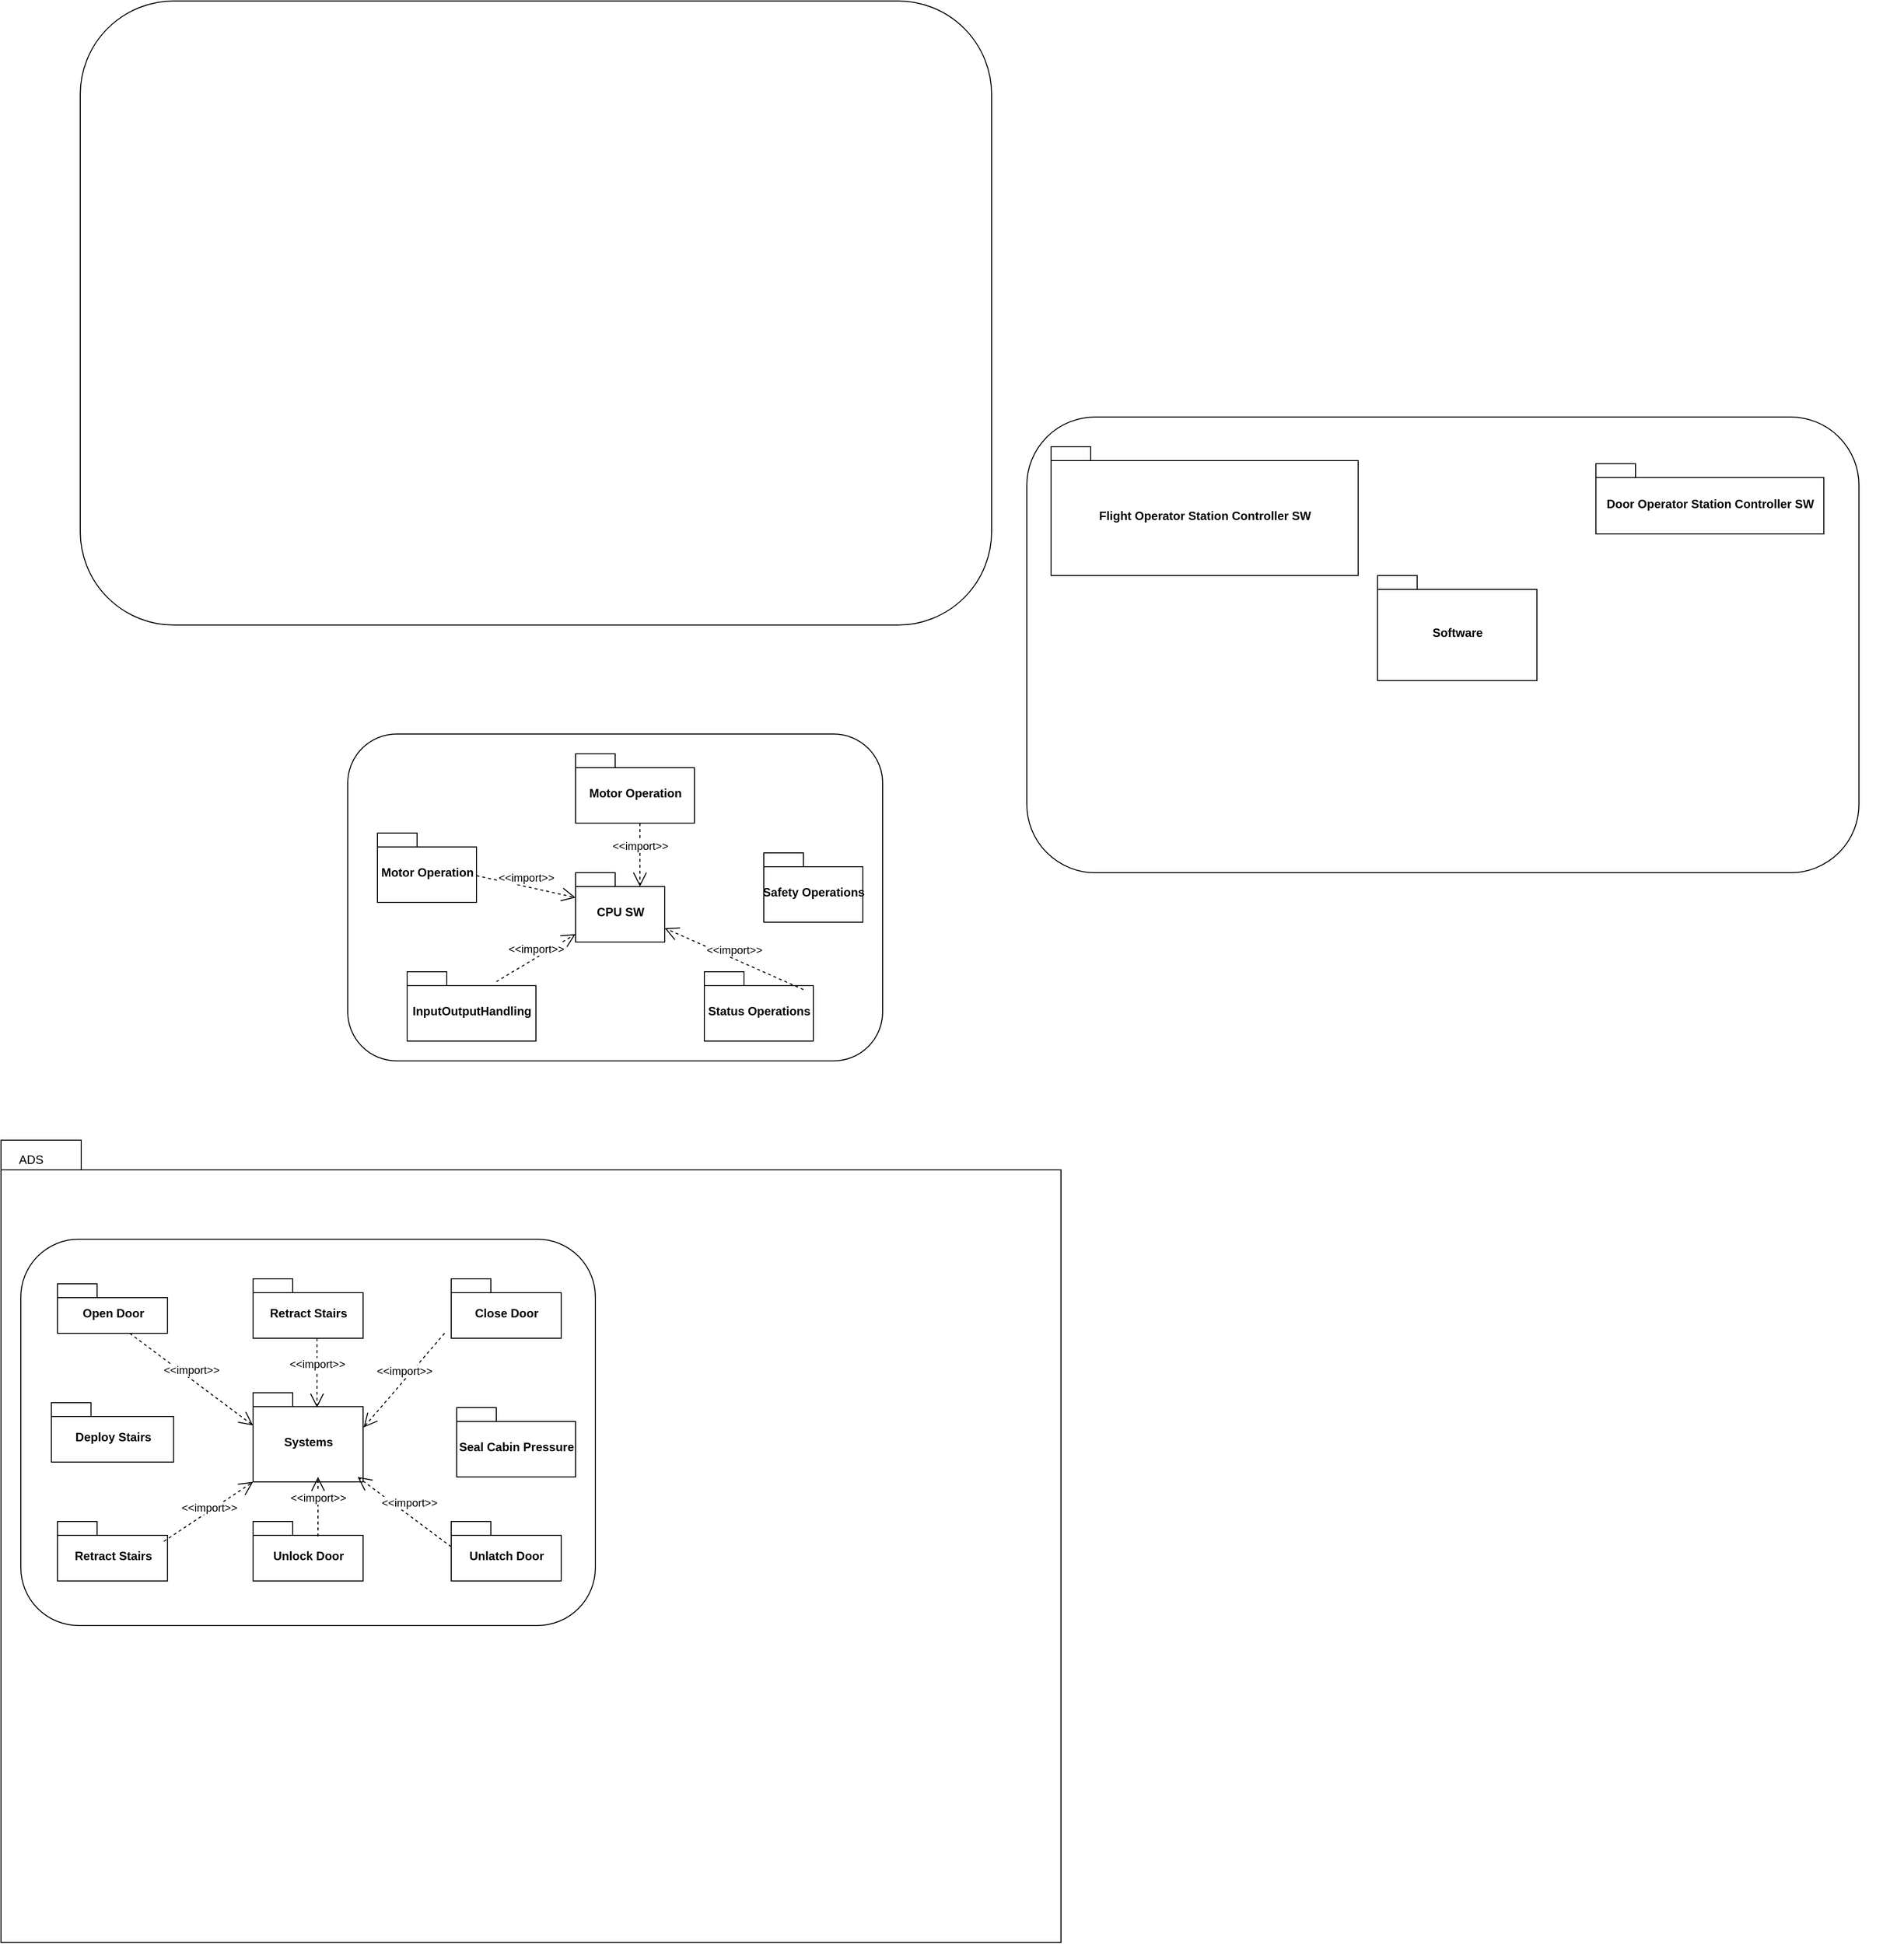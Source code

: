 <mxfile version="14.7.0" type="github">
  <diagram name="Page-1" id="5f0bae14-7c28-e335-631c-24af17079c00">
    <mxGraphModel dx="1342" dy="927" grid="1" gridSize="10" guides="1" tooltips="1" connect="1" arrows="1" fold="1" page="1" pageScale="1" pageWidth="1100" pageHeight="850" background="none" math="0" shadow="0">
      <root>
        <mxCell id="0" />
        <mxCell id="1" parent="0" />
        <mxCell id="LVj0R4BeIXPEFF04GviU-1" value="" style="rounded=1;whiteSpace=wrap;html=1;" vertex="1" parent="1">
          <mxGeometry x="90" y="80" width="920" height="630" as="geometry" />
        </mxCell>
        <mxCell id="LVj0R4BeIXPEFF04GviU-5" value="&amp;nbsp;&amp;nbsp;" style="shape=folder;fontStyle=1;spacingTop=10;tabWidth=40;tabHeight=30;tabPosition=left;html=1;" vertex="1" parent="1">
          <mxGeometry x="10" y="1230" width="1070" height="810" as="geometry" />
        </mxCell>
        <mxCell id="LVj0R4BeIXPEFF04GviU-16" value="&lt;font style=&quot;font-size: 12px&quot;&gt;ADS&lt;/font&gt;" style="text;html=1;align=center;verticalAlign=middle;resizable=0;points=[];autosize=1;strokeColor=none;" vertex="1" parent="1">
          <mxGeometry x="20" y="1240" width="40" height="20" as="geometry" />
        </mxCell>
        <mxCell id="LVj0R4BeIXPEFF04GviU-37" value="" style="group" vertex="1" connectable="0" parent="1">
          <mxGeometry x="50" y="1330" width="580" height="390" as="geometry" />
        </mxCell>
        <mxCell id="LVj0R4BeIXPEFF04GviU-23" value="z" style="group" vertex="1" connectable="0" parent="LVj0R4BeIXPEFF04GviU-37">
          <mxGeometry width="580" height="390" as="geometry" />
        </mxCell>
        <mxCell id="LVj0R4BeIXPEFF04GviU-29" value="" style="group" vertex="1" connectable="0" parent="LVj0R4BeIXPEFF04GviU-23">
          <mxGeometry x="-20" width="580" height="390" as="geometry" />
        </mxCell>
        <mxCell id="LVj0R4BeIXPEFF04GviU-22" value="" style="rounded=1;whiteSpace=wrap;html=1;" vertex="1" parent="LVj0R4BeIXPEFF04GviU-29">
          <mxGeometry width="580" height="390" as="geometry" />
        </mxCell>
        <mxCell id="LVj0R4BeIXPEFF04GviU-6" value="Systems" style="shape=folder;fontStyle=1;spacingTop=10;tabWidth=40;tabHeight=14;tabPosition=left;html=1;" vertex="1" parent="LVj0R4BeIXPEFF04GviU-29">
          <mxGeometry x="234.468" y="155" width="111.064" height="90" as="geometry" />
        </mxCell>
        <mxCell id="LVj0R4BeIXPEFF04GviU-11" value="Open Door" style="shape=folder;fontStyle=1;spacingTop=10;tabWidth=40;tabHeight=14;tabPosition=left;html=1;" vertex="1" parent="LVj0R4BeIXPEFF04GviU-29">
          <mxGeometry x="37.02" y="45" width="111.06" height="50" as="geometry" />
        </mxCell>
        <mxCell id="LVj0R4BeIXPEFF04GviU-10" value="Deploy Stairs" style="shape=folder;fontStyle=1;spacingTop=10;tabWidth=40;tabHeight=14;tabPosition=left;html=1;" vertex="1" parent="LVj0R4BeIXPEFF04GviU-29">
          <mxGeometry x="30.85" y="165" width="123.4" height="60" as="geometry" />
        </mxCell>
        <mxCell id="LVj0R4BeIXPEFF04GviU-24" value="Retract Stairs" style="shape=folder;fontStyle=1;spacingTop=10;tabWidth=40;tabHeight=14;tabPosition=left;html=1;" vertex="1" parent="LVj0R4BeIXPEFF04GviU-29">
          <mxGeometry x="37.02" y="285" width="111.06" height="60" as="geometry" />
        </mxCell>
        <mxCell id="LVj0R4BeIXPEFF04GviU-26" value="Unlock Door" style="shape=folder;fontStyle=1;spacingTop=10;tabWidth=40;tabHeight=14;tabPosition=left;html=1;" vertex="1" parent="LVj0R4BeIXPEFF04GviU-29">
          <mxGeometry x="234.47" y="285" width="111.06" height="60" as="geometry" />
        </mxCell>
        <mxCell id="LVj0R4BeIXPEFF04GviU-25" value="Retract Stairs" style="shape=folder;fontStyle=1;spacingTop=10;tabWidth=40;tabHeight=14;tabPosition=left;html=1;" vertex="1" parent="LVj0R4BeIXPEFF04GviU-29">
          <mxGeometry x="234.47" y="40" width="111.06" height="60" as="geometry" />
        </mxCell>
        <mxCell id="LVj0R4BeIXPEFF04GviU-27" value="Close Door" style="shape=folder;fontStyle=1;spacingTop=10;tabWidth=40;tabHeight=14;tabPosition=left;html=1;" vertex="1" parent="LVj0R4BeIXPEFF04GviU-29">
          <mxGeometry x="434.47" y="40" width="111.06" height="60" as="geometry" />
        </mxCell>
        <mxCell id="LVj0R4BeIXPEFF04GviU-28" value="Unlatch Door" style="shape=folder;fontStyle=1;spacingTop=10;tabWidth=40;tabHeight=14;tabPosition=left;html=1;" vertex="1" parent="LVj0R4BeIXPEFF04GviU-29">
          <mxGeometry x="434.47" y="285" width="111.06" height="60" as="geometry" />
        </mxCell>
        <mxCell id="LVj0R4BeIXPEFF04GviU-9" value="Seal Cabin Pressure" style="shape=folder;fontStyle=1;spacingTop=10;tabWidth=40;tabHeight=14;tabPosition=left;html=1;" vertex="1" parent="LVj0R4BeIXPEFF04GviU-29">
          <mxGeometry x="440" y="170" width="120" height="70" as="geometry" />
        </mxCell>
        <mxCell id="LVj0R4BeIXPEFF04GviU-30" value="&amp;lt;&amp;lt;import&amp;gt;&amp;gt;" style="edgeStyle=none;html=1;endArrow=open;endSize=12;dashed=1;verticalAlign=bottom;entryX=0;entryY=0;entryDx=0;entryDy=33;entryPerimeter=0;" edge="1" parent="LVj0R4BeIXPEFF04GviU-29" target="LVj0R4BeIXPEFF04GviU-6">
          <mxGeometry width="160" relative="1" as="geometry">
            <mxPoint x="110" y="95" as="sourcePoint" />
            <mxPoint x="270" y="95" as="targetPoint" />
          </mxGeometry>
        </mxCell>
        <mxCell id="LVj0R4BeIXPEFF04GviU-31" value="&amp;lt;&amp;lt;import&amp;gt;&amp;gt;" style="edgeStyle=none;html=1;endArrow=open;endSize=12;dashed=1;verticalAlign=bottom;" edge="1" parent="LVj0R4BeIXPEFF04GviU-29">
          <mxGeometry width="160" relative="1" as="geometry">
            <mxPoint x="427.77" y="95" as="sourcePoint" />
            <mxPoint x="346" y="190" as="targetPoint" />
          </mxGeometry>
        </mxCell>
        <mxCell id="LVj0R4BeIXPEFF04GviU-32" value="&amp;lt;&amp;lt;import&amp;gt;&amp;gt;" style="edgeStyle=none;html=1;endArrow=open;endSize=12;dashed=1;verticalAlign=bottom;entryX=0;entryY=0;entryDx=0;entryDy=90;entryPerimeter=0;" edge="1" parent="LVj0R4BeIXPEFF04GviU-29" target="LVj0R4BeIXPEFF04GviU-6">
          <mxGeometry x="-0.043" y="-4" width="160" relative="1" as="geometry">
            <mxPoint x="144.47" y="305" as="sourcePoint" />
            <mxPoint x="234.47" y="200" as="targetPoint" />
            <mxPoint y="1" as="offset" />
          </mxGeometry>
        </mxCell>
        <mxCell id="LVj0R4BeIXPEFF04GviU-35" value="&amp;lt;&amp;lt;import&amp;gt;&amp;gt;" style="edgeStyle=none;html=1;endArrow=open;endSize=12;dashed=1;verticalAlign=bottom;" edge="1" parent="LVj0R4BeIXPEFF04GviU-29">
          <mxGeometry width="160" relative="1" as="geometry">
            <mxPoint x="299" y="100" as="sourcePoint" />
            <mxPoint x="299" y="170" as="targetPoint" />
          </mxGeometry>
        </mxCell>
        <mxCell id="LVj0R4BeIXPEFF04GviU-36" value="&amp;lt;&amp;lt;import&amp;gt;&amp;gt;" style="edgeStyle=none;html=1;endArrow=open;endSize=12;dashed=1;verticalAlign=bottom;" edge="1" parent="LVj0R4BeIXPEFF04GviU-29">
          <mxGeometry width="160" relative="1" as="geometry">
            <mxPoint x="300" y="300" as="sourcePoint" />
            <mxPoint x="300" y="240" as="targetPoint" />
          </mxGeometry>
        </mxCell>
        <mxCell id="LVj0R4BeIXPEFF04GviU-34" value="&amp;lt;&amp;lt;import&amp;gt;&amp;gt;" style="edgeStyle=none;html=1;endArrow=open;endSize=12;dashed=1;verticalAlign=bottom;exitX=0;exitY=0;exitDx=0;exitDy=25.5;exitPerimeter=0;" edge="1" parent="LVj0R4BeIXPEFF04GviU-37" source="LVj0R4BeIXPEFF04GviU-28">
          <mxGeometry x="-0.043" y="-4" width="160" relative="1" as="geometry">
            <mxPoint x="415" y="290" as="sourcePoint" />
            <mxPoint x="320" y="240" as="targetPoint" />
            <mxPoint y="1" as="offset" />
          </mxGeometry>
        </mxCell>
        <mxCell id="LVj0R4BeIXPEFF04GviU-38" value="" style="group" vertex="1" connectable="0" parent="1">
          <mxGeometry x="1090" y="500" width="840" height="540" as="geometry" />
        </mxCell>
        <mxCell id="LVj0R4BeIXPEFF04GviU-39" value="z" style="group" vertex="1" connectable="0" parent="LVj0R4BeIXPEFF04GviU-38">
          <mxGeometry width="840" height="540" as="geometry" />
        </mxCell>
        <mxCell id="LVj0R4BeIXPEFF04GviU-40" value="" style="group" vertex="1" connectable="0" parent="LVj0R4BeIXPEFF04GviU-39">
          <mxGeometry x="-29.996" width="840" height="540" as="geometry" />
        </mxCell>
        <mxCell id="LVj0R4BeIXPEFF04GviU-41" value="" style="rounded=1;whiteSpace=wrap;html=1;" vertex="1" parent="LVj0R4BeIXPEFF04GviU-40">
          <mxGeometry x="-14.483" width="840" height="460" as="geometry" />
        </mxCell>
        <mxCell id="LVj0R4BeIXPEFF04GviU-42" value="Software" style="shape=folder;fontStyle=1;spacingTop=10;tabWidth=40;tabHeight=14;tabPosition=left;html=1;" vertex="1" parent="LVj0R4BeIXPEFF04GviU-40">
          <mxGeometry x="339.574" y="160.001" width="160.851" height="106.154" as="geometry" />
        </mxCell>
        <mxCell id="LVj0R4BeIXPEFF04GviU-48" value="Door Operator Station Controller SW" style="shape=folder;fontStyle=1;spacingTop=10;tabWidth=40;tabHeight=14;tabPosition=left;html=1;" vertex="1" parent="LVj0R4BeIXPEFF04GviU-40">
          <mxGeometry x="560" y="47.18" width="230.08" height="70.77" as="geometry" />
        </mxCell>
        <mxCell id="LVj0R4BeIXPEFF04GviU-49" value="Flight Operator Station Controller SW" style="shape=folder;fontStyle=1;spacingTop=10;tabWidth=40;tabHeight=14;tabPosition=left;html=1;" vertex="1" parent="LVj0R4BeIXPEFF04GviU-40">
          <mxGeometry x="10" y="30" width="310" height="130" as="geometry" />
        </mxCell>
        <mxCell id="LVj0R4BeIXPEFF04GviU-65" value="" style="group" vertex="1" connectable="0" parent="1">
          <mxGeometry x="360" y="820" width="590" height="350" as="geometry" />
        </mxCell>
        <mxCell id="LVj0R4BeIXPEFF04GviU-59" value="" style="rounded=1;whiteSpace=wrap;html=1;" vertex="1" parent="LVj0R4BeIXPEFF04GviU-65">
          <mxGeometry width="540" height="330" as="geometry" />
        </mxCell>
        <mxCell id="LVj0R4BeIXPEFF04GviU-50" value="CPU SW" style="shape=folder;fontStyle=1;spacingTop=10;tabWidth=40;tabHeight=14;tabPosition=left;html=1;" vertex="1" parent="LVj0R4BeIXPEFF04GviU-65">
          <mxGeometry x="230" y="140" width="90" height="70" as="geometry" />
        </mxCell>
        <mxCell id="LVj0R4BeIXPEFF04GviU-60" value="Motor Operation" style="shape=folder;fontStyle=1;spacingTop=10;tabWidth=40;tabHeight=14;tabPosition=left;html=1;" vertex="1" parent="LVj0R4BeIXPEFF04GviU-65">
          <mxGeometry x="230" y="20" width="120" height="70" as="geometry" />
        </mxCell>
        <mxCell id="LVj0R4BeIXPEFF04GviU-61" value="Safety Operations&lt;span style=&quot;color: rgba(0 , 0 , 0 , 0) ; font-family: monospace ; font-size: 0px ; font-weight: 400&quot;&gt;%3CmxGraphModel%3E%3Croot%3E%3CmxCell%20id%3D%220%22%2F%3E%3CmxCell%20id%3D%221%22%20parent%3D%220%22%2F%3E%3CmxCell%20id%3D%222%22%20value%3D%22Motor%20Operation%22%20style%3D%22shape%3Dfolder%3BfontStyle%3D1%3BspacingTop%3D10%3BtabWidth%3D40%3BtabHeight%3D14%3BtabPosition%3Dleft%3Bhtml%3D1%3B%22%20vertex%3D%221%22%20parent%3D%221%22%3E%3CmxGeometry%20x%3D%221029.654%22%20y%3D%22930%22%20width%3D%22146.9%22%20height%3D%2270%22%20as%3D%22geometry%22%2F%3E%3C%2FmxCell%3E%3C%2Froot%3E%3C%2FmxGraphModel%3E&lt;/span&gt;" style="shape=folder;fontStyle=1;spacingTop=10;tabWidth=40;tabHeight=14;tabPosition=left;html=1;" vertex="1" parent="LVj0R4BeIXPEFF04GviU-65">
          <mxGeometry x="420" y="120" width="100" height="70" as="geometry" />
        </mxCell>
        <mxCell id="LVj0R4BeIXPEFF04GviU-62" value="Status Operations" style="shape=folder;fontStyle=1;spacingTop=10;tabWidth=40;tabHeight=14;tabPosition=left;html=1;" vertex="1" parent="LVj0R4BeIXPEFF04GviU-65">
          <mxGeometry x="360" y="240" width="110" height="70" as="geometry" />
        </mxCell>
        <mxCell id="LVj0R4BeIXPEFF04GviU-63" value="InputOutputHandling" style="shape=folder;fontStyle=1;spacingTop=10;tabWidth=40;tabHeight=14;tabPosition=left;html=1;" vertex="1" parent="LVj0R4BeIXPEFF04GviU-65">
          <mxGeometry x="60" y="240" width="130" height="70" as="geometry" />
        </mxCell>
        <mxCell id="LVj0R4BeIXPEFF04GviU-64" value="Motor Operation" style="shape=folder;fontStyle=1;spacingTop=10;tabWidth=40;tabHeight=14;tabPosition=left;html=1;" vertex="1" parent="LVj0R4BeIXPEFF04GviU-65">
          <mxGeometry x="30" y="100" width="100" height="70" as="geometry" />
        </mxCell>
        <mxCell id="LVj0R4BeIXPEFF04GviU-66" value="&amp;lt;&amp;lt;import&amp;gt;&amp;gt;" style="edgeStyle=none;html=1;endArrow=open;endSize=12;dashed=1;verticalAlign=bottom;entryX=0;entryY=0;entryDx=65;entryDy=14;entryPerimeter=0;" edge="1" parent="LVj0R4BeIXPEFF04GviU-65" target="LVj0R4BeIXPEFF04GviU-50">
          <mxGeometry width="160" relative="1" as="geometry">
            <mxPoint x="295" y="90" as="sourcePoint" />
            <mxPoint x="300" y="213" as="targetPoint" />
          </mxGeometry>
        </mxCell>
        <mxCell id="LVj0R4BeIXPEFF04GviU-69" value="&amp;lt;&amp;lt;import&amp;gt;&amp;gt;" style="edgeStyle=none;html=1;endArrow=open;endSize=12;dashed=1;verticalAlign=bottom;entryX=0;entryY=0;entryDx=90;entryDy=56;entryPerimeter=0;" edge="1" parent="LVj0R4BeIXPEFF04GviU-65" target="LVj0R4BeIXPEFF04GviU-50">
          <mxGeometry width="160" relative="1" as="geometry">
            <mxPoint x="459.998" y="258" as="sourcePoint" />
            <mxPoint x="360" y="210" as="targetPoint" />
          </mxGeometry>
        </mxCell>
        <mxCell id="LVj0R4BeIXPEFF04GviU-67" value="&amp;lt;&amp;lt;import&amp;gt;&amp;gt;" style="edgeStyle=none;html=1;endArrow=open;endSize=12;dashed=1;verticalAlign=bottom;" edge="1" parent="1" target="LVj0R4BeIXPEFF04GviU-50">
          <mxGeometry width="160" relative="1" as="geometry">
            <mxPoint x="489.998" y="963" as="sourcePoint" />
            <mxPoint x="493.23" y="1027" as="targetPoint" />
          </mxGeometry>
        </mxCell>
        <mxCell id="LVj0R4BeIXPEFF04GviU-68" value="&amp;lt;&amp;lt;import&amp;gt;&amp;gt;" style="edgeStyle=none;html=1;endArrow=open;endSize=12;dashed=1;verticalAlign=bottom;" edge="1" parent="1" target="LVj0R4BeIXPEFF04GviU-50">
          <mxGeometry width="160" relative="1" as="geometry">
            <mxPoint x="509.998" y="1070" as="sourcePoint" />
            <mxPoint x="610" y="1092.069" as="targetPoint" />
          </mxGeometry>
        </mxCell>
      </root>
    </mxGraphModel>
  </diagram>
</mxfile>
